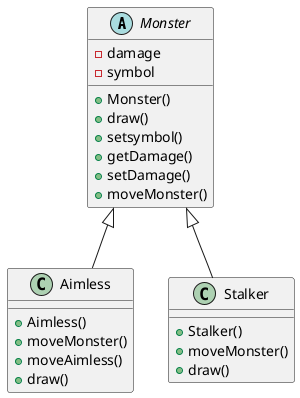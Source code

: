 @startuml

Monster <|-- Aimless
Monster <|-- Stalker

class Aimless{
    +Aimless()
    +moveMonster()
    +moveAimless()
    +draw()
}

abstract Monster{
    - damage
    - symbol
    + Monster()
    + draw()
    + setsymbol()
    + getDamage()
    + setDamage()
    + moveMonster()
}

class Stalker{
    + Stalker()
    + moveMonster()
    + draw()
}

@enduml